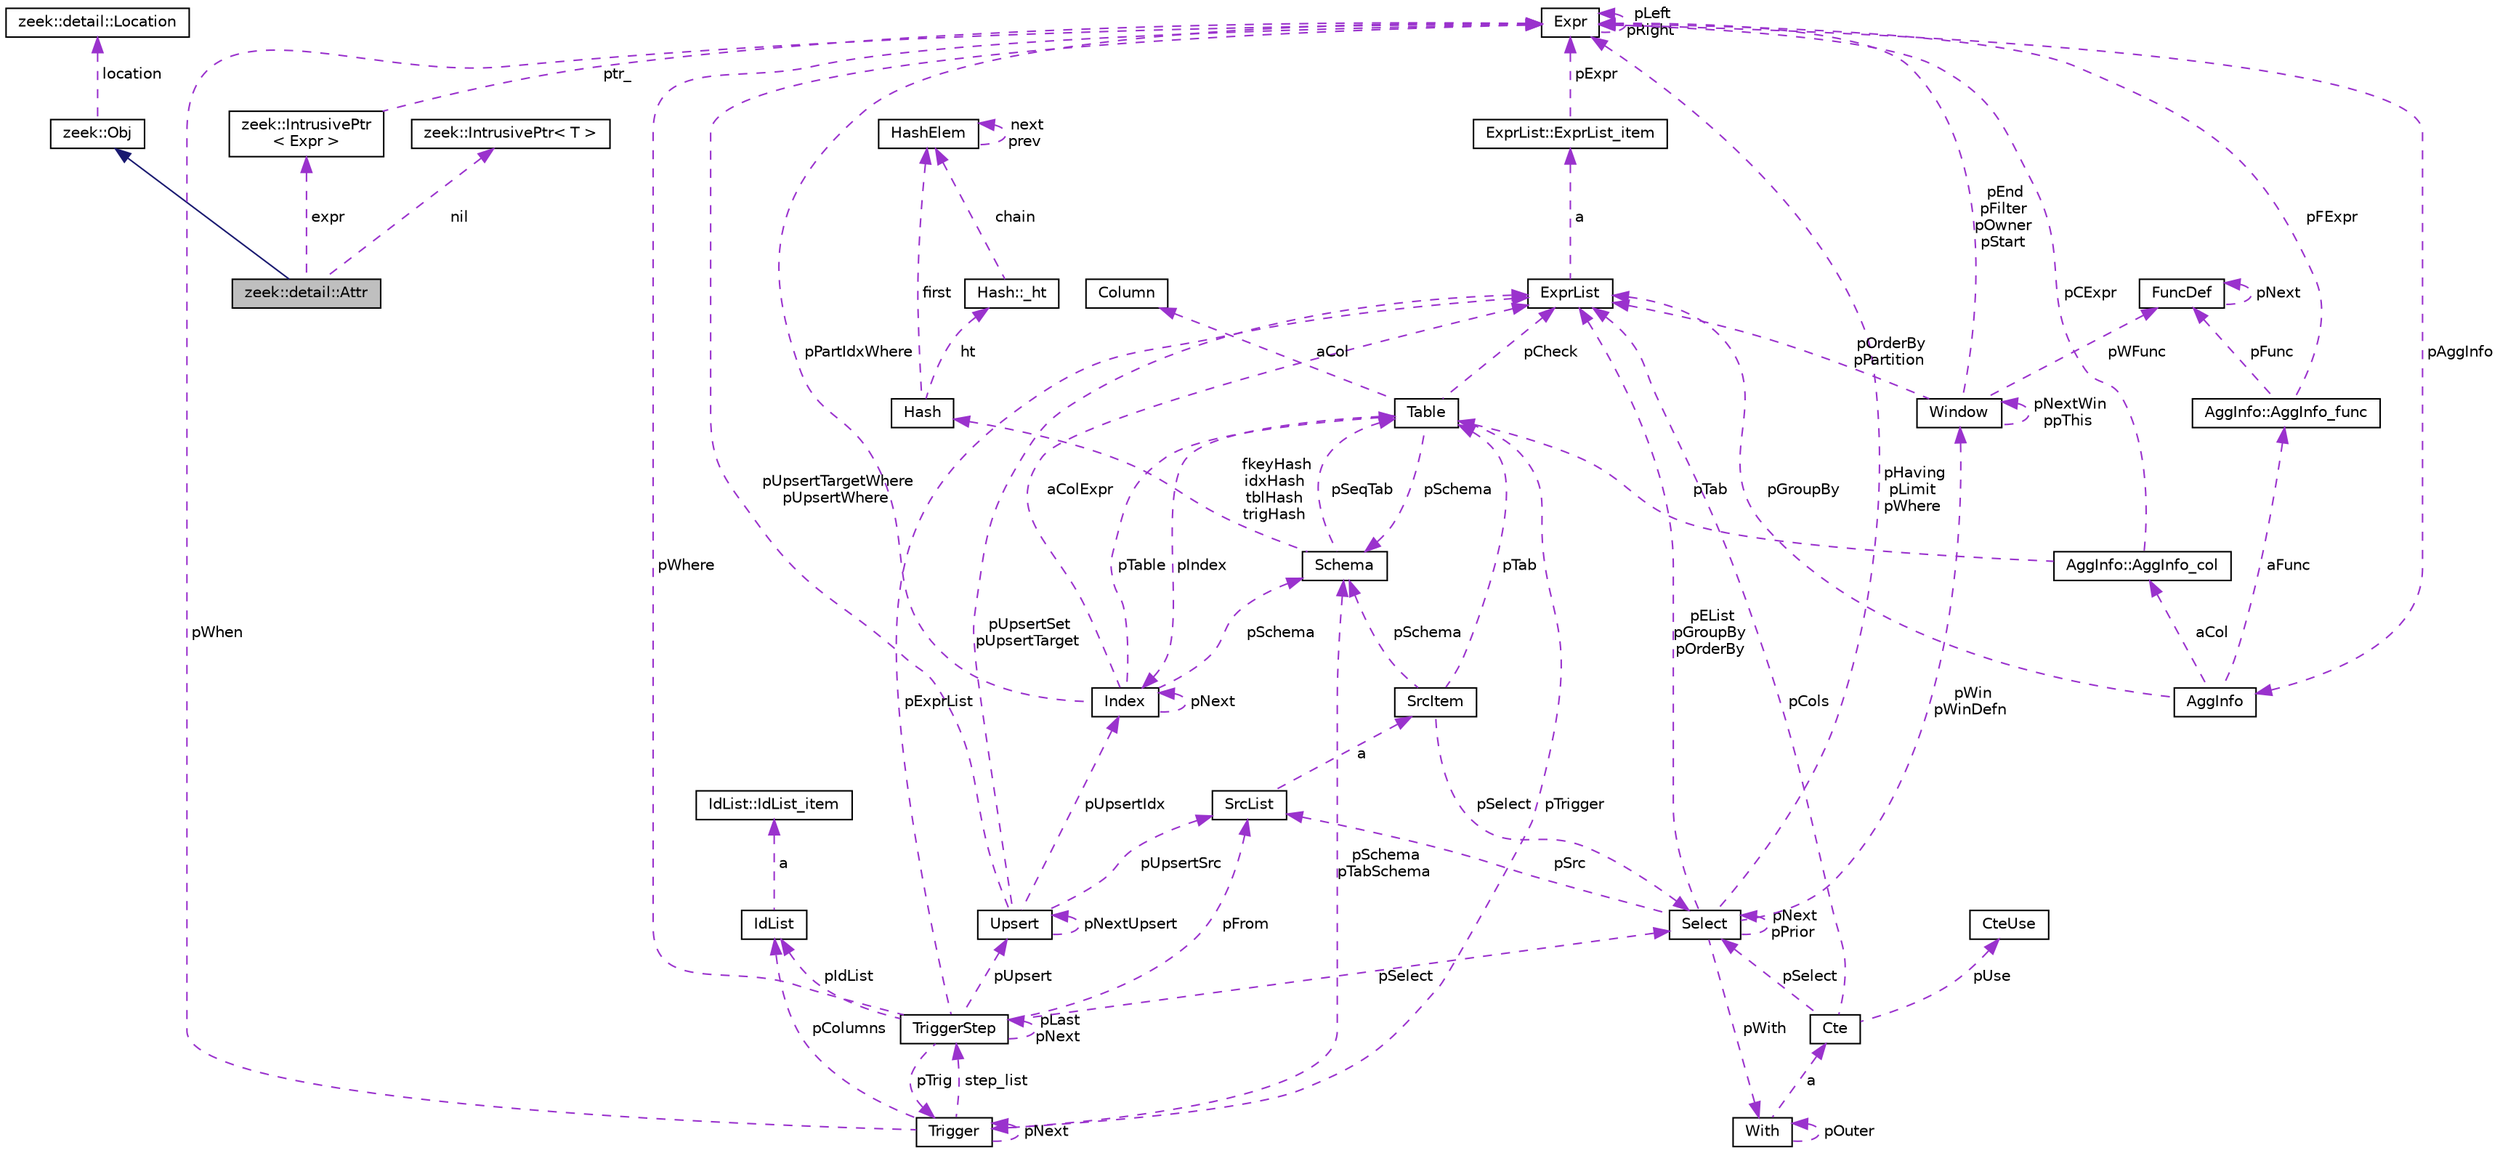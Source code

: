 digraph "zeek::detail::Attr"
{
 // LATEX_PDF_SIZE
  edge [fontname="Helvetica",fontsize="10",labelfontname="Helvetica",labelfontsize="10"];
  node [fontname="Helvetica",fontsize="10",shape=record];
  Node1 [label="zeek::detail::Attr",height=0.2,width=0.4,color="black", fillcolor="grey75", style="filled", fontcolor="black",tooltip=" "];
  Node2 -> Node1 [dir="back",color="midnightblue",fontsize="10",style="solid",fontname="Helvetica"];
  Node2 [label="zeek::Obj",height=0.2,width=0.4,color="black", fillcolor="white", style="filled",URL="$dd/df1/classzeek_1_1Obj.html",tooltip=" "];
  Node3 -> Node2 [dir="back",color="darkorchid3",fontsize="10",style="dashed",label=" location" ,fontname="Helvetica"];
  Node3 [label="zeek::detail::Location",height=0.2,width=0.4,color="black", fillcolor="white", style="filled",URL="$d5/d1d/classzeek_1_1detail_1_1Location.html",tooltip=" "];
  Node4 -> Node1 [dir="back",color="darkorchid3",fontsize="10",style="dashed",label=" nil" ,fontname="Helvetica"];
  Node4 [label="zeek::IntrusivePtr\< T \>",height=0.2,width=0.4,color="black", fillcolor="white", style="filled",URL="$d6/dba/classzeek_1_1IntrusivePtr.html",tooltip=" "];
  Node5 -> Node1 [dir="back",color="darkorchid3",fontsize="10",style="dashed",label=" expr" ,fontname="Helvetica"];
  Node5 [label="zeek::IntrusivePtr\l\< Expr \>",height=0.2,width=0.4,color="black", fillcolor="white", style="filled",URL="$d6/dba/classzeek_1_1IntrusivePtr.html",tooltip=" "];
  Node6 -> Node5 [dir="back",color="darkorchid3",fontsize="10",style="dashed",label=" ptr_" ,fontname="Helvetica"];
  Node6 [label="Expr",height=0.2,width=0.4,color="black", fillcolor="white", style="filled",URL="$db/d1b/sqlite3_8c.html#d4/dfb/structExpr",tooltip=" "];
  Node6 -> Node6 [dir="back",color="darkorchid3",fontsize="10",style="dashed",label=" pLeft\npRight" ,fontname="Helvetica"];
  Node7 -> Node6 [dir="back",color="darkorchid3",fontsize="10",style="dashed",label=" pAggInfo" ,fontname="Helvetica"];
  Node7 [label="AggInfo",height=0.2,width=0.4,color="black", fillcolor="white", style="filled",URL="$db/d1b/sqlite3_8c.html#d2/dc8/structAggInfo",tooltip=" "];
  Node8 -> Node7 [dir="back",color="darkorchid3",fontsize="10",style="dashed",label=" pGroupBy" ,fontname="Helvetica"];
  Node8 [label="ExprList",height=0.2,width=0.4,color="black", fillcolor="white", style="filled",URL="$db/d1b/sqlite3_8c.html#d5/d5c/structExprList",tooltip=" "];
  Node9 -> Node8 [dir="back",color="darkorchid3",fontsize="10",style="dashed",label=" a" ,fontname="Helvetica"];
  Node9 [label="ExprList::ExprList_item",height=0.2,width=0.4,color="black", fillcolor="white", style="filled",URL="$db/d1b/sqlite3_8c.html#d8/dae/structExprList_1_1ExprList__item",tooltip=" "];
  Node6 -> Node9 [dir="back",color="darkorchid3",fontsize="10",style="dashed",label=" pExpr" ,fontname="Helvetica"];
  Node10 -> Node7 [dir="back",color="darkorchid3",fontsize="10",style="dashed",label=" aCol" ,fontname="Helvetica"];
  Node10 [label="AggInfo::AggInfo_col",height=0.2,width=0.4,color="black", fillcolor="white", style="filled",URL="$db/d1b/sqlite3_8c.html#d6/d3a/structAggInfo_1_1AggInfo__col",tooltip=" "];
  Node11 -> Node10 [dir="back",color="darkorchid3",fontsize="10",style="dashed",label=" pTab" ,fontname="Helvetica"];
  Node11 [label="Table",height=0.2,width=0.4,color="black", fillcolor="white", style="filled",URL="$db/d1b/sqlite3_8c.html#dc/dcb/structTable",tooltip=" "];
  Node12 -> Node11 [dir="back",color="darkorchid3",fontsize="10",style="dashed",label=" aCol" ,fontname="Helvetica"];
  Node12 [label="Column",height=0.2,width=0.4,color="black", fillcolor="white", style="filled",URL="$db/d1b/sqlite3_8c.html#dc/dc1/structColumn",tooltip=" "];
  Node13 -> Node11 [dir="back",color="darkorchid3",fontsize="10",style="dashed",label=" pIndex" ,fontname="Helvetica"];
  Node13 [label="Index",height=0.2,width=0.4,color="black", fillcolor="white", style="filled",URL="$db/d1b/sqlite3_8c.html#df/d86/structIndex",tooltip=" "];
  Node11 -> Node13 [dir="back",color="darkorchid3",fontsize="10",style="dashed",label=" pTable" ,fontname="Helvetica"];
  Node13 -> Node13 [dir="back",color="darkorchid3",fontsize="10",style="dashed",label=" pNext" ,fontname="Helvetica"];
  Node14 -> Node13 [dir="back",color="darkorchid3",fontsize="10",style="dashed",label=" pSchema" ,fontname="Helvetica"];
  Node14 [label="Schema",height=0.2,width=0.4,color="black", fillcolor="white", style="filled",URL="$db/d1b/sqlite3_8c.html#d8/db0/structSchema",tooltip=" "];
  Node15 -> Node14 [dir="back",color="darkorchid3",fontsize="10",style="dashed",label=" fkeyHash\nidxHash\ntblHash\ntrigHash" ,fontname="Helvetica"];
  Node15 [label="Hash",height=0.2,width=0.4,color="black", fillcolor="white", style="filled",URL="$db/d1b/sqlite3_8c.html#d1/dbe/structHash",tooltip=" "];
  Node16 -> Node15 [dir="back",color="darkorchid3",fontsize="10",style="dashed",label=" first" ,fontname="Helvetica"];
  Node16 [label="HashElem",height=0.2,width=0.4,color="black", fillcolor="white", style="filled",URL="$db/d1b/sqlite3_8c.html#da/d21/structHashElem",tooltip=" "];
  Node16 -> Node16 [dir="back",color="darkorchid3",fontsize="10",style="dashed",label=" next\nprev" ,fontname="Helvetica"];
  Node17 -> Node15 [dir="back",color="darkorchid3",fontsize="10",style="dashed",label=" ht" ,fontname="Helvetica"];
  Node17 [label="Hash::_ht",height=0.2,width=0.4,color="black", fillcolor="white", style="filled",URL="$db/d1b/sqlite3_8c.html#d7/d1f/structHash_1_1__ht",tooltip=" "];
  Node16 -> Node17 [dir="back",color="darkorchid3",fontsize="10",style="dashed",label=" chain" ,fontname="Helvetica"];
  Node11 -> Node14 [dir="back",color="darkorchid3",fontsize="10",style="dashed",label=" pSeqTab" ,fontname="Helvetica"];
  Node6 -> Node13 [dir="back",color="darkorchid3",fontsize="10",style="dashed",label=" pPartIdxWhere" ,fontname="Helvetica"];
  Node8 -> Node13 [dir="back",color="darkorchid3",fontsize="10",style="dashed",label=" aColExpr" ,fontname="Helvetica"];
  Node8 -> Node11 [dir="back",color="darkorchid3",fontsize="10",style="dashed",label=" pCheck" ,fontname="Helvetica"];
  Node18 -> Node11 [dir="back",color="darkorchid3",fontsize="10",style="dashed",label=" pTrigger" ,fontname="Helvetica"];
  Node18 [label="Trigger",height=0.2,width=0.4,color="black", fillcolor="white", style="filled",URL="$db/d1b/sqlite3_8c.html#dc/d15/structTrigger",tooltip=" "];
  Node6 -> Node18 [dir="back",color="darkorchid3",fontsize="10",style="dashed",label=" pWhen" ,fontname="Helvetica"];
  Node19 -> Node18 [dir="back",color="darkorchid3",fontsize="10",style="dashed",label=" pColumns" ,fontname="Helvetica"];
  Node19 [label="IdList",height=0.2,width=0.4,color="black", fillcolor="white", style="filled",URL="$db/d1b/sqlite3_8c.html#da/d69/structIdList",tooltip=" "];
  Node20 -> Node19 [dir="back",color="darkorchid3",fontsize="10",style="dashed",label=" a" ,fontname="Helvetica"];
  Node20 [label="IdList::IdList_item",height=0.2,width=0.4,color="black", fillcolor="white", style="filled",URL="$db/d1b/sqlite3_8c.html#d4/dc3/structIdList_1_1IdList__item",tooltip=" "];
  Node14 -> Node18 [dir="back",color="darkorchid3",fontsize="10",style="dashed",label=" pSchema\npTabSchema" ,fontname="Helvetica"];
  Node21 -> Node18 [dir="back",color="darkorchid3",fontsize="10",style="dashed",label=" step_list" ,fontname="Helvetica"];
  Node21 [label="TriggerStep",height=0.2,width=0.4,color="black", fillcolor="white", style="filled",URL="$db/d1b/sqlite3_8c.html#d5/da5/structTriggerStep",tooltip=" "];
  Node18 -> Node21 [dir="back",color="darkorchid3",fontsize="10",style="dashed",label=" pTrig" ,fontname="Helvetica"];
  Node22 -> Node21 [dir="back",color="darkorchid3",fontsize="10",style="dashed",label=" pSelect" ,fontname="Helvetica"];
  Node22 [label="Select",height=0.2,width=0.4,color="black", fillcolor="white", style="filled",URL="$db/d1b/sqlite3_8c.html#dd/d39/structSelect",tooltip=" "];
  Node8 -> Node22 [dir="back",color="darkorchid3",fontsize="10",style="dashed",label=" pEList\npGroupBy\npOrderBy" ,fontname="Helvetica"];
  Node23 -> Node22 [dir="back",color="darkorchid3",fontsize="10",style="dashed",label=" pSrc" ,fontname="Helvetica"];
  Node23 [label="SrcList",height=0.2,width=0.4,color="black", fillcolor="white", style="filled",URL="$db/d1b/sqlite3_8c.html#de/deb/structSrcList",tooltip=" "];
  Node24 -> Node23 [dir="back",color="darkorchid3",fontsize="10",style="dashed",label=" a" ,fontname="Helvetica"];
  Node24 [label="SrcItem",height=0.2,width=0.4,color="black", fillcolor="white", style="filled",URL="$db/d1b/sqlite3_8c.html#d0/d26/structSrcItem",tooltip=" "];
  Node14 -> Node24 [dir="back",color="darkorchid3",fontsize="10",style="dashed",label=" pSchema" ,fontname="Helvetica"];
  Node11 -> Node24 [dir="back",color="darkorchid3",fontsize="10",style="dashed",label=" pTab" ,fontname="Helvetica"];
  Node22 -> Node24 [dir="back",color="darkorchid3",fontsize="10",style="dashed",label=" pSelect" ,fontname="Helvetica"];
  Node6 -> Node22 [dir="back",color="darkorchid3",fontsize="10",style="dashed",label=" pHaving\npLimit\npWhere" ,fontname="Helvetica"];
  Node22 -> Node22 [dir="back",color="darkorchid3",fontsize="10",style="dashed",label=" pNext\npPrior" ,fontname="Helvetica"];
  Node25 -> Node22 [dir="back",color="darkorchid3",fontsize="10",style="dashed",label=" pWith" ,fontname="Helvetica"];
  Node25 [label="With",height=0.2,width=0.4,color="black", fillcolor="white", style="filled",URL="$db/d1b/sqlite3_8c.html#df/d70/structWith",tooltip=" "];
  Node25 -> Node25 [dir="back",color="darkorchid3",fontsize="10",style="dashed",label=" pOuter" ,fontname="Helvetica"];
  Node26 -> Node25 [dir="back",color="darkorchid3",fontsize="10",style="dashed",label=" a" ,fontname="Helvetica"];
  Node26 [label="Cte",height=0.2,width=0.4,color="black", fillcolor="white", style="filled",URL="$db/d1b/sqlite3_8c.html#da/dbd/structCte",tooltip=" "];
  Node8 -> Node26 [dir="back",color="darkorchid3",fontsize="10",style="dashed",label=" pCols" ,fontname="Helvetica"];
  Node22 -> Node26 [dir="back",color="darkorchid3",fontsize="10",style="dashed",label=" pSelect" ,fontname="Helvetica"];
  Node27 -> Node26 [dir="back",color="darkorchid3",fontsize="10",style="dashed",label=" pUse" ,fontname="Helvetica"];
  Node27 [label="CteUse",height=0.2,width=0.4,color="black", fillcolor="white", style="filled",URL="$db/d1b/sqlite3_8c.html#d1/d27/structCteUse",tooltip=" "];
  Node28 -> Node22 [dir="back",color="darkorchid3",fontsize="10",style="dashed",label=" pWin\npWinDefn" ,fontname="Helvetica"];
  Node28 [label="Window",height=0.2,width=0.4,color="black", fillcolor="white", style="filled",URL="$db/d1b/sqlite3_8c.html#d6/d08/structWindow",tooltip=" "];
  Node8 -> Node28 [dir="back",color="darkorchid3",fontsize="10",style="dashed",label=" pOrderBy\npPartition" ,fontname="Helvetica"];
  Node6 -> Node28 [dir="back",color="darkorchid3",fontsize="10",style="dashed",label=" pEnd\npFilter\npOwner\npStart" ,fontname="Helvetica"];
  Node28 -> Node28 [dir="back",color="darkorchid3",fontsize="10",style="dashed",label=" pNextWin\nppThis" ,fontname="Helvetica"];
  Node29 -> Node28 [dir="back",color="darkorchid3",fontsize="10",style="dashed",label=" pWFunc" ,fontname="Helvetica"];
  Node29 [label="FuncDef",height=0.2,width=0.4,color="black", fillcolor="white", style="filled",URL="$d1/d3a/structFuncDef.html",tooltip=" "];
  Node29 -> Node29 [dir="back",color="darkorchid3",fontsize="10",style="dashed",label=" pNext" ,fontname="Helvetica"];
  Node23 -> Node21 [dir="back",color="darkorchid3",fontsize="10",style="dashed",label=" pFrom" ,fontname="Helvetica"];
  Node6 -> Node21 [dir="back",color="darkorchid3",fontsize="10",style="dashed",label=" pWhere" ,fontname="Helvetica"];
  Node8 -> Node21 [dir="back",color="darkorchid3",fontsize="10",style="dashed",label=" pExprList" ,fontname="Helvetica"];
  Node19 -> Node21 [dir="back",color="darkorchid3",fontsize="10",style="dashed",label=" pIdList" ,fontname="Helvetica"];
  Node30 -> Node21 [dir="back",color="darkorchid3",fontsize="10",style="dashed",label=" pUpsert" ,fontname="Helvetica"];
  Node30 [label="Upsert",height=0.2,width=0.4,color="black", fillcolor="white", style="filled",URL="$db/d1b/sqlite3_8c.html#da/d8e/structUpsert",tooltip=" "];
  Node8 -> Node30 [dir="back",color="darkorchid3",fontsize="10",style="dashed",label=" pUpsertSet\npUpsertTarget" ,fontname="Helvetica"];
  Node6 -> Node30 [dir="back",color="darkorchid3",fontsize="10",style="dashed",label=" pUpsertTargetWhere\npUpsertWhere" ,fontname="Helvetica"];
  Node30 -> Node30 [dir="back",color="darkorchid3",fontsize="10",style="dashed",label=" pNextUpsert" ,fontname="Helvetica"];
  Node13 -> Node30 [dir="back",color="darkorchid3",fontsize="10",style="dashed",label=" pUpsertIdx" ,fontname="Helvetica"];
  Node23 -> Node30 [dir="back",color="darkorchid3",fontsize="10",style="dashed",label=" pUpsertSrc" ,fontname="Helvetica"];
  Node21 -> Node21 [dir="back",color="darkorchid3",fontsize="10",style="dashed",label=" pLast\npNext" ,fontname="Helvetica"];
  Node18 -> Node18 [dir="back",color="darkorchid3",fontsize="10",style="dashed",label=" pNext" ,fontname="Helvetica"];
  Node14 -> Node11 [dir="back",color="darkorchid3",fontsize="10",style="dashed",label=" pSchema" ,fontname="Helvetica"];
  Node6 -> Node10 [dir="back",color="darkorchid3",fontsize="10",style="dashed",label=" pCExpr" ,fontname="Helvetica"];
  Node31 -> Node7 [dir="back",color="darkorchid3",fontsize="10",style="dashed",label=" aFunc" ,fontname="Helvetica"];
  Node31 [label="AggInfo::AggInfo_func",height=0.2,width=0.4,color="black", fillcolor="white", style="filled",URL="$db/d1b/sqlite3_8c.html#d3/d2e/structAggInfo_1_1AggInfo__func",tooltip=" "];
  Node6 -> Node31 [dir="back",color="darkorchid3",fontsize="10",style="dashed",label=" pFExpr" ,fontname="Helvetica"];
  Node29 -> Node31 [dir="back",color="darkorchid3",fontsize="10",style="dashed",label=" pFunc" ,fontname="Helvetica"];
}
